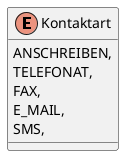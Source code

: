 @startuml
enum Kontaktart {
    ANSCHREIBEN,
    TELEFONAT,
    FAX,
    E_MAIL,
    SMS,
}
@enduml
